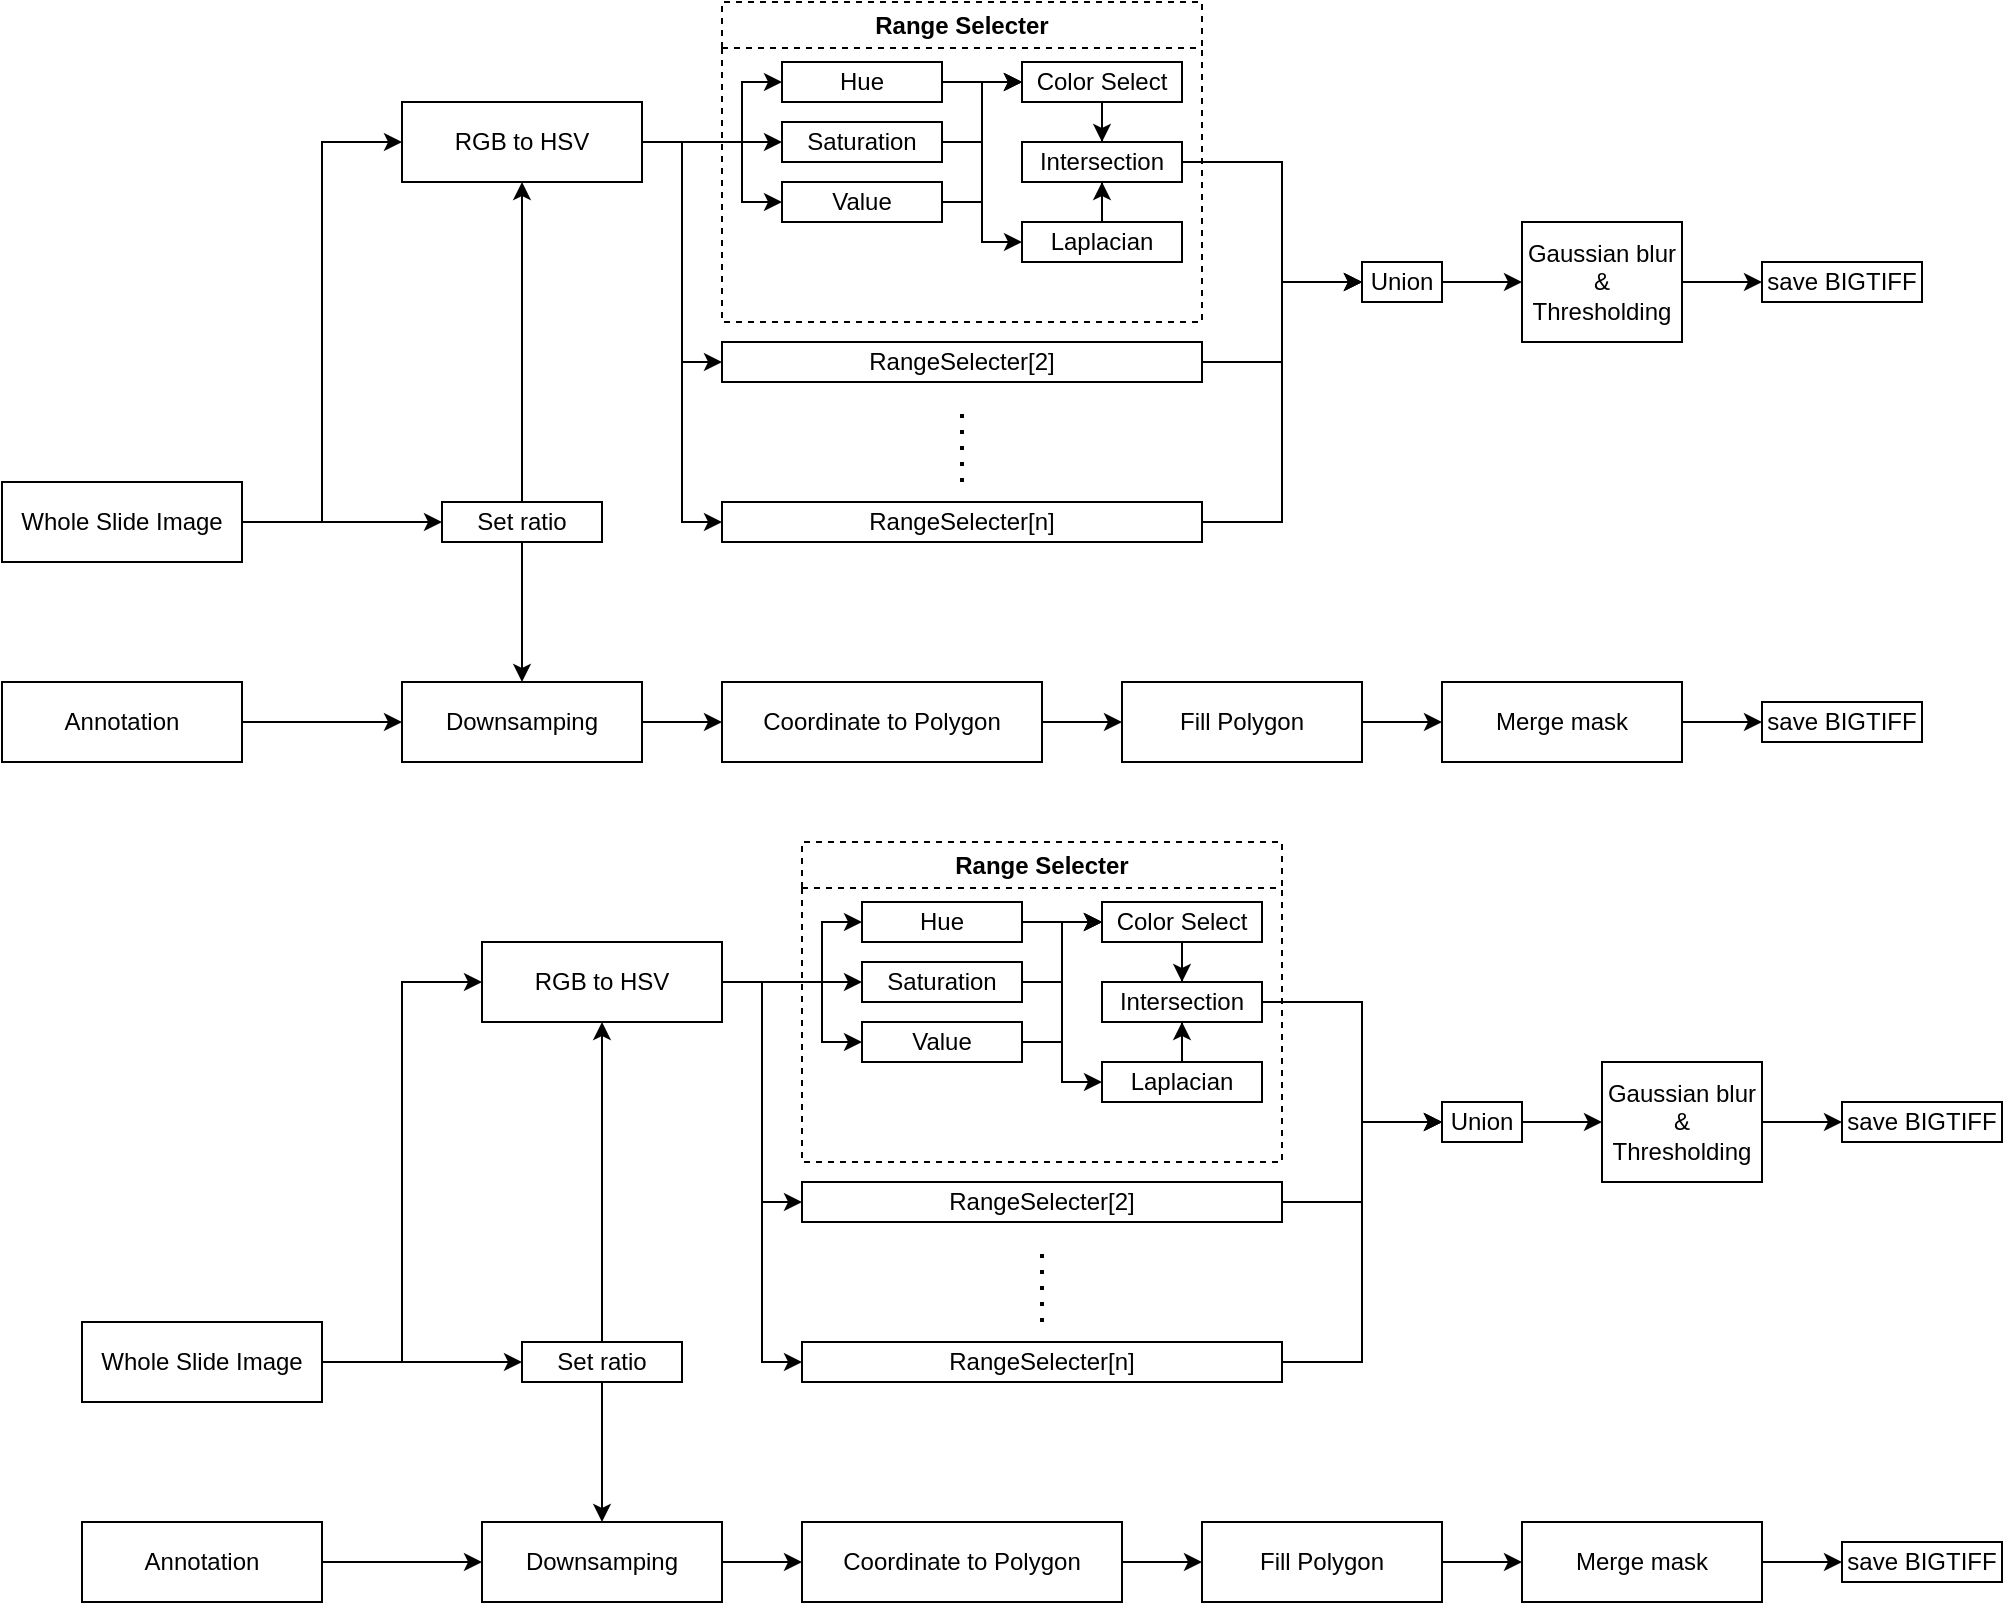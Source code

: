 <mxfile version="20.8.16" type="device"><diagram name="페이지-1" id="qUL7yQy3c1K6SvfihpiI"><mxGraphModel dx="1434" dy="699" grid="1" gridSize="10" guides="1" tooltips="1" connect="1" arrows="1" fold="1" page="1" pageScale="1" pageWidth="1040" pageHeight="459" math="0" shadow="0"><root><mxCell id="0"/><mxCell id="1" parent="0"/><mxCell id="I6AebHs0c2UDx6FxfoX2-47" style="edgeStyle=orthogonalEdgeStyle;rounded=0;orthogonalLoop=1;jettySize=auto;html=1;entryX=0;entryY=0.5;entryDx=0;entryDy=0;" edge="1" parent="1" source="I6AebHs0c2UDx6FxfoX2-1" target="I6AebHs0c2UDx6FxfoX2-3"><mxGeometry relative="1" as="geometry"/></mxCell><mxCell id="I6AebHs0c2UDx6FxfoX2-61" style="edgeStyle=orthogonalEdgeStyle;rounded=0;orthogonalLoop=1;jettySize=auto;html=1;entryX=0;entryY=0.5;entryDx=0;entryDy=0;" edge="1" parent="1" source="I6AebHs0c2UDx6FxfoX2-1" target="I6AebHs0c2UDx6FxfoX2-60"><mxGeometry relative="1" as="geometry"/></mxCell><mxCell id="I6AebHs0c2UDx6FxfoX2-1" value="Whole Slide Image" style="rounded=0;whiteSpace=wrap;html=1;" vertex="1" parent="1"><mxGeometry x="40" y="280" width="120" height="40" as="geometry"/></mxCell><mxCell id="I6AebHs0c2UDx6FxfoX2-28" style="edgeStyle=orthogonalEdgeStyle;rounded=0;orthogonalLoop=1;jettySize=auto;html=1;entryX=0;entryY=0.5;entryDx=0;entryDy=0;" edge="1" parent="1" source="I6AebHs0c2UDx6FxfoX2-3" target="I6AebHs0c2UDx6FxfoX2-26"><mxGeometry relative="1" as="geometry"/></mxCell><mxCell id="I6AebHs0c2UDx6FxfoX2-29" style="edgeStyle=orthogonalEdgeStyle;rounded=0;orthogonalLoop=1;jettySize=auto;html=1;entryX=0;entryY=0.5;entryDx=0;entryDy=0;" edge="1" parent="1" source="I6AebHs0c2UDx6FxfoX2-3" target="I6AebHs0c2UDx6FxfoX2-27"><mxGeometry relative="1" as="geometry"/></mxCell><mxCell id="I6AebHs0c2UDx6FxfoX2-43" style="edgeStyle=orthogonalEdgeStyle;rounded=0;orthogonalLoop=1;jettySize=auto;html=1;entryX=0;entryY=0.5;entryDx=0;entryDy=0;" edge="1" parent="1" source="I6AebHs0c2UDx6FxfoX2-3" target="I6AebHs0c2UDx6FxfoX2-6"><mxGeometry relative="1" as="geometry"/></mxCell><mxCell id="I6AebHs0c2UDx6FxfoX2-44" style="edgeStyle=orthogonalEdgeStyle;rounded=0;orthogonalLoop=1;jettySize=auto;html=1;entryX=0;entryY=0.5;entryDx=0;entryDy=0;" edge="1" parent="1" source="I6AebHs0c2UDx6FxfoX2-3" target="I6AebHs0c2UDx6FxfoX2-5"><mxGeometry relative="1" as="geometry"><Array as="points"><mxPoint x="410" y="110"/><mxPoint x="410" y="80"/></Array></mxGeometry></mxCell><mxCell id="I6AebHs0c2UDx6FxfoX2-45" style="edgeStyle=orthogonalEdgeStyle;rounded=0;orthogonalLoop=1;jettySize=auto;html=1;entryX=0;entryY=0.5;entryDx=0;entryDy=0;" edge="1" parent="1" source="I6AebHs0c2UDx6FxfoX2-3" target="I6AebHs0c2UDx6FxfoX2-7"><mxGeometry relative="1" as="geometry"><Array as="points"><mxPoint x="410" y="110"/><mxPoint x="410" y="140"/></Array></mxGeometry></mxCell><mxCell id="I6AebHs0c2UDx6FxfoX2-3" value="RGB to HSV" style="rounded=0;whiteSpace=wrap;html=1;" vertex="1" parent="1"><mxGeometry x="240" y="90" width="120" height="40" as="geometry"/></mxCell><mxCell id="I6AebHs0c2UDx6FxfoX2-58" style="edgeStyle=orthogonalEdgeStyle;rounded=0;orthogonalLoop=1;jettySize=auto;html=1;entryX=0;entryY=0.5;entryDx=0;entryDy=0;" edge="1" parent="1" source="I6AebHs0c2UDx6FxfoX2-4" target="I6AebHs0c2UDx6FxfoX2-57"><mxGeometry relative="1" as="geometry"/></mxCell><mxCell id="I6AebHs0c2UDx6FxfoX2-4" value="Annotation" style="rounded=0;whiteSpace=wrap;html=1;" vertex="1" parent="1"><mxGeometry x="40" y="380" width="120" height="40" as="geometry"/></mxCell><mxCell id="I6AebHs0c2UDx6FxfoX2-10" value="Range Selecter" style="swimlane;whiteSpace=wrap;html=1;dashed=1;" vertex="1" parent="1"><mxGeometry x="400" y="40" width="240" height="160" as="geometry"/></mxCell><mxCell id="I6AebHs0c2UDx6FxfoX2-9" value="Intersection" style="rounded=0;whiteSpace=wrap;html=1;" vertex="1" parent="I6AebHs0c2UDx6FxfoX2-10"><mxGeometry x="150" y="70" width="80" height="20" as="geometry"/></mxCell><mxCell id="I6AebHs0c2UDx6FxfoX2-15" style="edgeStyle=orthogonalEdgeStyle;rounded=0;orthogonalLoop=1;jettySize=auto;html=1;entryX=0.5;entryY=0;entryDx=0;entryDy=0;" edge="1" parent="I6AebHs0c2UDx6FxfoX2-10" source="I6AebHs0c2UDx6FxfoX2-8" target="I6AebHs0c2UDx6FxfoX2-9"><mxGeometry relative="1" as="geometry"/></mxCell><mxCell id="I6AebHs0c2UDx6FxfoX2-8" value="Color Select" style="rounded=0;whiteSpace=wrap;html=1;" vertex="1" parent="I6AebHs0c2UDx6FxfoX2-10"><mxGeometry x="150" y="30" width="80" height="20" as="geometry"/></mxCell><mxCell id="I6AebHs0c2UDx6FxfoX2-5" value="Hue" style="rounded=0;whiteSpace=wrap;html=1;" vertex="1" parent="I6AebHs0c2UDx6FxfoX2-10"><mxGeometry x="30" y="30" width="80" height="20" as="geometry"/></mxCell><mxCell id="I6AebHs0c2UDx6FxfoX2-32" style="edgeStyle=orthogonalEdgeStyle;rounded=0;orthogonalLoop=1;jettySize=auto;html=1;entryX=0;entryY=0.5;entryDx=0;entryDy=0;" edge="1" parent="I6AebHs0c2UDx6FxfoX2-10" source="I6AebHs0c2UDx6FxfoX2-6" target="I6AebHs0c2UDx6FxfoX2-8"><mxGeometry relative="1" as="geometry"/></mxCell><mxCell id="I6AebHs0c2UDx6FxfoX2-6" value="Saturation" style="rounded=0;whiteSpace=wrap;html=1;" vertex="1" parent="I6AebHs0c2UDx6FxfoX2-10"><mxGeometry x="30" y="60" width="80" height="20" as="geometry"/></mxCell><mxCell id="I6AebHs0c2UDx6FxfoX2-33" style="edgeStyle=orthogonalEdgeStyle;rounded=0;orthogonalLoop=1;jettySize=auto;html=1;entryX=0;entryY=0.5;entryDx=0;entryDy=0;" edge="1" parent="I6AebHs0c2UDx6FxfoX2-10" source="I6AebHs0c2UDx6FxfoX2-7" target="I6AebHs0c2UDx6FxfoX2-8"><mxGeometry relative="1" as="geometry"/></mxCell><mxCell id="I6AebHs0c2UDx6FxfoX2-35" style="edgeStyle=orthogonalEdgeStyle;rounded=0;orthogonalLoop=1;jettySize=auto;html=1;entryX=0;entryY=0.5;entryDx=0;entryDy=0;" edge="1" parent="I6AebHs0c2UDx6FxfoX2-10" source="I6AebHs0c2UDx6FxfoX2-7" target="I6AebHs0c2UDx6FxfoX2-31"><mxGeometry relative="1" as="geometry"/></mxCell><mxCell id="I6AebHs0c2UDx6FxfoX2-7" value="Value" style="rounded=0;whiteSpace=wrap;html=1;" vertex="1" parent="I6AebHs0c2UDx6FxfoX2-10"><mxGeometry x="30" y="90" width="80" height="20" as="geometry"/></mxCell><mxCell id="I6AebHs0c2UDx6FxfoX2-12" style="edgeStyle=orthogonalEdgeStyle;rounded=0;orthogonalLoop=1;jettySize=auto;html=1;entryX=0;entryY=0.5;entryDx=0;entryDy=0;" edge="1" parent="I6AebHs0c2UDx6FxfoX2-10" source="I6AebHs0c2UDx6FxfoX2-5" target="I6AebHs0c2UDx6FxfoX2-8"><mxGeometry relative="1" as="geometry"/></mxCell><mxCell id="I6AebHs0c2UDx6FxfoX2-37" style="edgeStyle=orthogonalEdgeStyle;rounded=0;orthogonalLoop=1;jettySize=auto;html=1;entryX=0.5;entryY=1;entryDx=0;entryDy=0;" edge="1" parent="I6AebHs0c2UDx6FxfoX2-10" source="I6AebHs0c2UDx6FxfoX2-31" target="I6AebHs0c2UDx6FxfoX2-9"><mxGeometry relative="1" as="geometry"/></mxCell><mxCell id="I6AebHs0c2UDx6FxfoX2-31" value="Laplacian" style="rounded=0;whiteSpace=wrap;html=1;" vertex="1" parent="I6AebHs0c2UDx6FxfoX2-10"><mxGeometry x="150" y="110" width="80" height="20" as="geometry"/></mxCell><mxCell id="I6AebHs0c2UDx6FxfoX2-49" style="edgeStyle=orthogonalEdgeStyle;rounded=0;orthogonalLoop=1;jettySize=auto;html=1;entryX=0;entryY=0.5;entryDx=0;entryDy=0;" edge="1" parent="1" source="I6AebHs0c2UDx6FxfoX2-26" target="I6AebHs0c2UDx6FxfoX2-48"><mxGeometry relative="1" as="geometry"/></mxCell><mxCell id="I6AebHs0c2UDx6FxfoX2-26" value="RangeSelecter[2]" style="rounded=0;whiteSpace=wrap;html=1;" vertex="1" parent="1"><mxGeometry x="400" y="210" width="240" height="20" as="geometry"/></mxCell><mxCell id="I6AebHs0c2UDx6FxfoX2-50" style="edgeStyle=orthogonalEdgeStyle;rounded=0;orthogonalLoop=1;jettySize=auto;html=1;entryX=0;entryY=0.5;entryDx=0;entryDy=0;" edge="1" parent="1" source="I6AebHs0c2UDx6FxfoX2-27" target="I6AebHs0c2UDx6FxfoX2-48"><mxGeometry relative="1" as="geometry"/></mxCell><mxCell id="I6AebHs0c2UDx6FxfoX2-27" value="RangeSelecter[n]" style="rounded=0;whiteSpace=wrap;html=1;" vertex="1" parent="1"><mxGeometry x="400" y="290" width="240" height="20" as="geometry"/></mxCell><mxCell id="I6AebHs0c2UDx6FxfoX2-30" value="" style="endArrow=none;dashed=1;html=1;dashPattern=1 3;strokeWidth=2;rounded=0;" edge="1" parent="1"><mxGeometry width="50" height="50" relative="1" as="geometry"><mxPoint x="520" y="280" as="sourcePoint"/><mxPoint x="520" y="240" as="targetPoint"/><Array as="points"/></mxGeometry></mxCell><mxCell id="I6AebHs0c2UDx6FxfoX2-42" style="edgeStyle=orthogonalEdgeStyle;rounded=0;orthogonalLoop=1;jettySize=auto;html=1;entryX=0;entryY=0.5;entryDx=0;entryDy=0;" edge="1" parent="1" source="I6AebHs0c2UDx6FxfoX2-9" target="I6AebHs0c2UDx6FxfoX2-48"><mxGeometry relative="1" as="geometry"><mxPoint x="670" y="120" as="targetPoint"/><Array as="points"><mxPoint x="680" y="120"/><mxPoint x="680" y="180"/></Array></mxGeometry></mxCell><mxCell id="I6AebHs0c2UDx6FxfoX2-53" style="edgeStyle=orthogonalEdgeStyle;rounded=0;orthogonalLoop=1;jettySize=auto;html=1;entryX=0;entryY=0.5;entryDx=0;entryDy=0;" edge="1" parent="1" source="I6AebHs0c2UDx6FxfoX2-48" target="I6AebHs0c2UDx6FxfoX2-51"><mxGeometry relative="1" as="geometry"/></mxCell><mxCell id="I6AebHs0c2UDx6FxfoX2-48" value="Union" style="rounded=0;whiteSpace=wrap;html=1;" vertex="1" parent="1"><mxGeometry x="720" y="170" width="40" height="20" as="geometry"/></mxCell><mxCell id="I6AebHs0c2UDx6FxfoX2-55" style="edgeStyle=orthogonalEdgeStyle;rounded=0;orthogonalLoop=1;jettySize=auto;html=1;entryX=0;entryY=0.5;entryDx=0;entryDy=0;" edge="1" parent="1" source="I6AebHs0c2UDx6FxfoX2-51" target="I6AebHs0c2UDx6FxfoX2-54"><mxGeometry relative="1" as="geometry"/></mxCell><mxCell id="I6AebHs0c2UDx6FxfoX2-51" value="Gaussian blur&lt;br&gt;&amp;amp;&lt;br&gt;Thresholding" style="rounded=0;whiteSpace=wrap;html=1;" vertex="1" parent="1"><mxGeometry x="800" y="150" width="80" height="60" as="geometry"/></mxCell><mxCell id="I6AebHs0c2UDx6FxfoX2-54" value="save BIGTIFF" style="rounded=0;whiteSpace=wrap;html=1;" vertex="1" parent="1"><mxGeometry x="920" y="170" width="80" height="20" as="geometry"/></mxCell><mxCell id="I6AebHs0c2UDx6FxfoX2-74" value="" style="edgeStyle=orthogonalEdgeStyle;rounded=0;orthogonalLoop=1;jettySize=auto;html=1;" edge="1" parent="1" source="I6AebHs0c2UDx6FxfoX2-57" target="I6AebHs0c2UDx6FxfoX2-71"><mxGeometry relative="1" as="geometry"/></mxCell><mxCell id="I6AebHs0c2UDx6FxfoX2-57" value="Downsamping" style="rounded=0;whiteSpace=wrap;html=1;" vertex="1" parent="1"><mxGeometry x="240" y="380" width="120" height="40" as="geometry"/></mxCell><mxCell id="I6AebHs0c2UDx6FxfoX2-62" style="edgeStyle=orthogonalEdgeStyle;rounded=0;orthogonalLoop=1;jettySize=auto;html=1;entryX=0.5;entryY=0;entryDx=0;entryDy=0;" edge="1" parent="1" source="I6AebHs0c2UDx6FxfoX2-60" target="I6AebHs0c2UDx6FxfoX2-57"><mxGeometry relative="1" as="geometry"/></mxCell><mxCell id="I6AebHs0c2UDx6FxfoX2-63" style="edgeStyle=orthogonalEdgeStyle;rounded=0;orthogonalLoop=1;jettySize=auto;html=1;entryX=0.5;entryY=1;entryDx=0;entryDy=0;" edge="1" parent="1" source="I6AebHs0c2UDx6FxfoX2-60" target="I6AebHs0c2UDx6FxfoX2-3"><mxGeometry relative="1" as="geometry"/></mxCell><mxCell id="I6AebHs0c2UDx6FxfoX2-60" value="Set ratio" style="rounded=0;whiteSpace=wrap;html=1;" vertex="1" parent="1"><mxGeometry x="260" y="290" width="80" height="20" as="geometry"/></mxCell><mxCell id="I6AebHs0c2UDx6FxfoX2-64" value="save BIGTIFF" style="rounded=0;whiteSpace=wrap;html=1;" vertex="1" parent="1"><mxGeometry x="920" y="390" width="80" height="20" as="geometry"/></mxCell><mxCell id="I6AebHs0c2UDx6FxfoX2-76" value="" style="edgeStyle=orthogonalEdgeStyle;rounded=0;orthogonalLoop=1;jettySize=auto;html=1;" edge="1" parent="1" source="I6AebHs0c2UDx6FxfoX2-66" target="I6AebHs0c2UDx6FxfoX2-72"><mxGeometry relative="1" as="geometry"/></mxCell><mxCell id="I6AebHs0c2UDx6FxfoX2-66" value="Fill Polygon" style="rounded=0;whiteSpace=wrap;html=1;" vertex="1" parent="1"><mxGeometry x="600" y="380" width="120" height="40" as="geometry"/></mxCell><mxCell id="I6AebHs0c2UDx6FxfoX2-75" value="" style="edgeStyle=orthogonalEdgeStyle;rounded=0;orthogonalLoop=1;jettySize=auto;html=1;" edge="1" parent="1" source="I6AebHs0c2UDx6FxfoX2-71" target="I6AebHs0c2UDx6FxfoX2-66"><mxGeometry relative="1" as="geometry"/></mxCell><mxCell id="I6AebHs0c2UDx6FxfoX2-71" value="Coordinate to Polygon" style="rounded=0;whiteSpace=wrap;html=1;" vertex="1" parent="1"><mxGeometry x="400" y="380" width="160" height="40" as="geometry"/></mxCell><mxCell id="I6AebHs0c2UDx6FxfoX2-78" value="" style="edgeStyle=orthogonalEdgeStyle;rounded=0;orthogonalLoop=1;jettySize=auto;html=1;" edge="1" parent="1" source="I6AebHs0c2UDx6FxfoX2-72" target="I6AebHs0c2UDx6FxfoX2-64"><mxGeometry relative="1" as="geometry"/></mxCell><mxCell id="I6AebHs0c2UDx6FxfoX2-72" value="Merge mask" style="rounded=0;whiteSpace=wrap;html=1;" vertex="1" parent="1"><mxGeometry x="760" y="380" width="120" height="40" as="geometry"/></mxCell><mxCell id="I6AebHs0c2UDx6FxfoX2-79" style="edgeStyle=orthogonalEdgeStyle;rounded=0;orthogonalLoop=1;jettySize=auto;html=1;entryX=0;entryY=0.5;entryDx=0;entryDy=0;" edge="1" parent="1" source="I6AebHs0c2UDx6FxfoX2-81" target="I6AebHs0c2UDx6FxfoX2-87"><mxGeometry relative="1" as="geometry"/></mxCell><mxCell id="I6AebHs0c2UDx6FxfoX2-80" style="edgeStyle=orthogonalEdgeStyle;rounded=0;orthogonalLoop=1;jettySize=auto;html=1;entryX=0;entryY=0.5;entryDx=0;entryDy=0;" edge="1" parent="1" source="I6AebHs0c2UDx6FxfoX2-81" target="I6AebHs0c2UDx6FxfoX2-118"><mxGeometry relative="1" as="geometry"/></mxCell><mxCell id="I6AebHs0c2UDx6FxfoX2-81" value="Whole Slide Image" style="rounded=0;whiteSpace=wrap;html=1;" vertex="1" parent="1"><mxGeometry x="80" y="700" width="120" height="40" as="geometry"/></mxCell><mxCell id="I6AebHs0c2UDx6FxfoX2-82" style="edgeStyle=orthogonalEdgeStyle;rounded=0;orthogonalLoop=1;jettySize=auto;html=1;entryX=0;entryY=0.5;entryDx=0;entryDy=0;" edge="1" parent="1" source="I6AebHs0c2UDx6FxfoX2-87" target="I6AebHs0c2UDx6FxfoX2-104"><mxGeometry relative="1" as="geometry"/></mxCell><mxCell id="I6AebHs0c2UDx6FxfoX2-83" style="edgeStyle=orthogonalEdgeStyle;rounded=0;orthogonalLoop=1;jettySize=auto;html=1;entryX=0;entryY=0.5;entryDx=0;entryDy=0;" edge="1" parent="1" source="I6AebHs0c2UDx6FxfoX2-87" target="I6AebHs0c2UDx6FxfoX2-106"><mxGeometry relative="1" as="geometry"/></mxCell><mxCell id="I6AebHs0c2UDx6FxfoX2-84" style="edgeStyle=orthogonalEdgeStyle;rounded=0;orthogonalLoop=1;jettySize=auto;html=1;entryX=0;entryY=0.5;entryDx=0;entryDy=0;" edge="1" parent="1" source="I6AebHs0c2UDx6FxfoX2-87" target="I6AebHs0c2UDx6FxfoX2-96"><mxGeometry relative="1" as="geometry"/></mxCell><mxCell id="I6AebHs0c2UDx6FxfoX2-85" style="edgeStyle=orthogonalEdgeStyle;rounded=0;orthogonalLoop=1;jettySize=auto;html=1;entryX=0;entryY=0.5;entryDx=0;entryDy=0;" edge="1" parent="1" source="I6AebHs0c2UDx6FxfoX2-87" target="I6AebHs0c2UDx6FxfoX2-94"><mxGeometry relative="1" as="geometry"><Array as="points"><mxPoint x="450" y="530"/><mxPoint x="450" y="500"/></Array></mxGeometry></mxCell><mxCell id="I6AebHs0c2UDx6FxfoX2-86" style="edgeStyle=orthogonalEdgeStyle;rounded=0;orthogonalLoop=1;jettySize=auto;html=1;entryX=0;entryY=0.5;entryDx=0;entryDy=0;" edge="1" parent="1" source="I6AebHs0c2UDx6FxfoX2-87" target="I6AebHs0c2UDx6FxfoX2-99"><mxGeometry relative="1" as="geometry"><Array as="points"><mxPoint x="450" y="530"/><mxPoint x="450" y="560"/></Array></mxGeometry></mxCell><mxCell id="I6AebHs0c2UDx6FxfoX2-87" value="RGB to HSV" style="rounded=0;whiteSpace=wrap;html=1;" vertex="1" parent="1"><mxGeometry x="280" y="510" width="120" height="40" as="geometry"/></mxCell><mxCell id="I6AebHs0c2UDx6FxfoX2-88" style="edgeStyle=orthogonalEdgeStyle;rounded=0;orthogonalLoop=1;jettySize=auto;html=1;entryX=0;entryY=0.5;entryDx=0;entryDy=0;" edge="1" parent="1" source="I6AebHs0c2UDx6FxfoX2-89" target="I6AebHs0c2UDx6FxfoX2-115"><mxGeometry relative="1" as="geometry"/></mxCell><mxCell id="I6AebHs0c2UDx6FxfoX2-89" value="Annotation" style="rounded=0;whiteSpace=wrap;html=1;" vertex="1" parent="1"><mxGeometry x="80" y="800" width="120" height="40" as="geometry"/></mxCell><mxCell id="I6AebHs0c2UDx6FxfoX2-90" value="Range Selecter" style="swimlane;whiteSpace=wrap;html=1;dashed=1;" vertex="1" parent="1"><mxGeometry x="440" y="460" width="240" height="160" as="geometry"/></mxCell><mxCell id="I6AebHs0c2UDx6FxfoX2-91" value="Intersection" style="rounded=0;whiteSpace=wrap;html=1;" vertex="1" parent="I6AebHs0c2UDx6FxfoX2-90"><mxGeometry x="150" y="70" width="80" height="20" as="geometry"/></mxCell><mxCell id="I6AebHs0c2UDx6FxfoX2-92" style="edgeStyle=orthogonalEdgeStyle;rounded=0;orthogonalLoop=1;jettySize=auto;html=1;entryX=0.5;entryY=0;entryDx=0;entryDy=0;" edge="1" parent="I6AebHs0c2UDx6FxfoX2-90" source="I6AebHs0c2UDx6FxfoX2-93" target="I6AebHs0c2UDx6FxfoX2-91"><mxGeometry relative="1" as="geometry"/></mxCell><mxCell id="I6AebHs0c2UDx6FxfoX2-93" value="Color Select" style="rounded=0;whiteSpace=wrap;html=1;" vertex="1" parent="I6AebHs0c2UDx6FxfoX2-90"><mxGeometry x="150" y="30" width="80" height="20" as="geometry"/></mxCell><mxCell id="I6AebHs0c2UDx6FxfoX2-94" value="Hue" style="rounded=0;whiteSpace=wrap;html=1;" vertex="1" parent="I6AebHs0c2UDx6FxfoX2-90"><mxGeometry x="30" y="30" width="80" height="20" as="geometry"/></mxCell><mxCell id="I6AebHs0c2UDx6FxfoX2-95" style="edgeStyle=orthogonalEdgeStyle;rounded=0;orthogonalLoop=1;jettySize=auto;html=1;entryX=0;entryY=0.5;entryDx=0;entryDy=0;" edge="1" parent="I6AebHs0c2UDx6FxfoX2-90" source="I6AebHs0c2UDx6FxfoX2-96" target="I6AebHs0c2UDx6FxfoX2-93"><mxGeometry relative="1" as="geometry"/></mxCell><mxCell id="I6AebHs0c2UDx6FxfoX2-96" value="Saturation" style="rounded=0;whiteSpace=wrap;html=1;" vertex="1" parent="I6AebHs0c2UDx6FxfoX2-90"><mxGeometry x="30" y="60" width="80" height="20" as="geometry"/></mxCell><mxCell id="I6AebHs0c2UDx6FxfoX2-97" style="edgeStyle=orthogonalEdgeStyle;rounded=0;orthogonalLoop=1;jettySize=auto;html=1;entryX=0;entryY=0.5;entryDx=0;entryDy=0;" edge="1" parent="I6AebHs0c2UDx6FxfoX2-90" source="I6AebHs0c2UDx6FxfoX2-99" target="I6AebHs0c2UDx6FxfoX2-93"><mxGeometry relative="1" as="geometry"/></mxCell><mxCell id="I6AebHs0c2UDx6FxfoX2-98" style="edgeStyle=orthogonalEdgeStyle;rounded=0;orthogonalLoop=1;jettySize=auto;html=1;entryX=0;entryY=0.5;entryDx=0;entryDy=0;" edge="1" parent="I6AebHs0c2UDx6FxfoX2-90" source="I6AebHs0c2UDx6FxfoX2-99" target="I6AebHs0c2UDx6FxfoX2-102"><mxGeometry relative="1" as="geometry"/></mxCell><mxCell id="I6AebHs0c2UDx6FxfoX2-99" value="Value" style="rounded=0;whiteSpace=wrap;html=1;" vertex="1" parent="I6AebHs0c2UDx6FxfoX2-90"><mxGeometry x="30" y="90" width="80" height="20" as="geometry"/></mxCell><mxCell id="I6AebHs0c2UDx6FxfoX2-100" style="edgeStyle=orthogonalEdgeStyle;rounded=0;orthogonalLoop=1;jettySize=auto;html=1;entryX=0;entryY=0.5;entryDx=0;entryDy=0;" edge="1" parent="I6AebHs0c2UDx6FxfoX2-90" source="I6AebHs0c2UDx6FxfoX2-94" target="I6AebHs0c2UDx6FxfoX2-93"><mxGeometry relative="1" as="geometry"/></mxCell><mxCell id="I6AebHs0c2UDx6FxfoX2-101" style="edgeStyle=orthogonalEdgeStyle;rounded=0;orthogonalLoop=1;jettySize=auto;html=1;entryX=0.5;entryY=1;entryDx=0;entryDy=0;" edge="1" parent="I6AebHs0c2UDx6FxfoX2-90" source="I6AebHs0c2UDx6FxfoX2-102" target="I6AebHs0c2UDx6FxfoX2-91"><mxGeometry relative="1" as="geometry"/></mxCell><mxCell id="I6AebHs0c2UDx6FxfoX2-102" value="Laplacian" style="rounded=0;whiteSpace=wrap;html=1;" vertex="1" parent="I6AebHs0c2UDx6FxfoX2-90"><mxGeometry x="150" y="110" width="80" height="20" as="geometry"/></mxCell><mxCell id="I6AebHs0c2UDx6FxfoX2-103" style="edgeStyle=orthogonalEdgeStyle;rounded=0;orthogonalLoop=1;jettySize=auto;html=1;entryX=0;entryY=0.5;entryDx=0;entryDy=0;" edge="1" parent="1" source="I6AebHs0c2UDx6FxfoX2-104" target="I6AebHs0c2UDx6FxfoX2-110"><mxGeometry relative="1" as="geometry"/></mxCell><mxCell id="I6AebHs0c2UDx6FxfoX2-104" value="RangeSelecter[2]" style="rounded=0;whiteSpace=wrap;html=1;" vertex="1" parent="1"><mxGeometry x="440" y="630" width="240" height="20" as="geometry"/></mxCell><mxCell id="I6AebHs0c2UDx6FxfoX2-105" style="edgeStyle=orthogonalEdgeStyle;rounded=0;orthogonalLoop=1;jettySize=auto;html=1;entryX=0;entryY=0.5;entryDx=0;entryDy=0;" edge="1" parent="1" source="I6AebHs0c2UDx6FxfoX2-106" target="I6AebHs0c2UDx6FxfoX2-110"><mxGeometry relative="1" as="geometry"/></mxCell><mxCell id="I6AebHs0c2UDx6FxfoX2-106" value="RangeSelecter[n]" style="rounded=0;whiteSpace=wrap;html=1;" vertex="1" parent="1"><mxGeometry x="440" y="710" width="240" height="20" as="geometry"/></mxCell><mxCell id="I6AebHs0c2UDx6FxfoX2-107" value="" style="endArrow=none;dashed=1;html=1;dashPattern=1 3;strokeWidth=2;rounded=0;" edge="1" parent="1"><mxGeometry width="50" height="50" relative="1" as="geometry"><mxPoint x="560" y="700" as="sourcePoint"/><mxPoint x="560" y="660" as="targetPoint"/><Array as="points"/></mxGeometry></mxCell><mxCell id="I6AebHs0c2UDx6FxfoX2-108" style="edgeStyle=orthogonalEdgeStyle;rounded=0;orthogonalLoop=1;jettySize=auto;html=1;entryX=0;entryY=0.5;entryDx=0;entryDy=0;" edge="1" parent="1" source="I6AebHs0c2UDx6FxfoX2-91" target="I6AebHs0c2UDx6FxfoX2-110"><mxGeometry relative="1" as="geometry"><mxPoint x="710" y="540" as="targetPoint"/><Array as="points"><mxPoint x="720" y="540"/><mxPoint x="720" y="600"/></Array></mxGeometry></mxCell><mxCell id="I6AebHs0c2UDx6FxfoX2-109" style="edgeStyle=orthogonalEdgeStyle;rounded=0;orthogonalLoop=1;jettySize=auto;html=1;entryX=0;entryY=0.5;entryDx=0;entryDy=0;" edge="1" parent="1" source="I6AebHs0c2UDx6FxfoX2-110" target="I6AebHs0c2UDx6FxfoX2-112"><mxGeometry relative="1" as="geometry"/></mxCell><mxCell id="I6AebHs0c2UDx6FxfoX2-110" value="Union" style="rounded=0;whiteSpace=wrap;html=1;" vertex="1" parent="1"><mxGeometry x="760" y="590" width="40" height="20" as="geometry"/></mxCell><mxCell id="I6AebHs0c2UDx6FxfoX2-111" style="edgeStyle=orthogonalEdgeStyle;rounded=0;orthogonalLoop=1;jettySize=auto;html=1;entryX=0;entryY=0.5;entryDx=0;entryDy=0;" edge="1" parent="1" source="I6AebHs0c2UDx6FxfoX2-112" target="I6AebHs0c2UDx6FxfoX2-113"><mxGeometry relative="1" as="geometry"/></mxCell><mxCell id="I6AebHs0c2UDx6FxfoX2-112" value="Gaussian blur&lt;br&gt;&amp;amp;&lt;br&gt;Thresholding" style="rounded=0;whiteSpace=wrap;html=1;" vertex="1" parent="1"><mxGeometry x="840" y="570" width="80" height="60" as="geometry"/></mxCell><mxCell id="I6AebHs0c2UDx6FxfoX2-113" value="save BIGTIFF" style="rounded=0;whiteSpace=wrap;html=1;" vertex="1" parent="1"><mxGeometry x="960" y="590" width="80" height="20" as="geometry"/></mxCell><mxCell id="I6AebHs0c2UDx6FxfoX2-114" value="" style="edgeStyle=orthogonalEdgeStyle;rounded=0;orthogonalLoop=1;jettySize=auto;html=1;" edge="1" parent="1" source="I6AebHs0c2UDx6FxfoX2-115" target="I6AebHs0c2UDx6FxfoX2-123"><mxGeometry relative="1" as="geometry"/></mxCell><mxCell id="I6AebHs0c2UDx6FxfoX2-115" value="Downsamping" style="rounded=0;whiteSpace=wrap;html=1;" vertex="1" parent="1"><mxGeometry x="280" y="800" width="120" height="40" as="geometry"/></mxCell><mxCell id="I6AebHs0c2UDx6FxfoX2-116" style="edgeStyle=orthogonalEdgeStyle;rounded=0;orthogonalLoop=1;jettySize=auto;html=1;entryX=0.5;entryY=0;entryDx=0;entryDy=0;" edge="1" parent="1" source="I6AebHs0c2UDx6FxfoX2-118" target="I6AebHs0c2UDx6FxfoX2-115"><mxGeometry relative="1" as="geometry"/></mxCell><mxCell id="I6AebHs0c2UDx6FxfoX2-117" style="edgeStyle=orthogonalEdgeStyle;rounded=0;orthogonalLoop=1;jettySize=auto;html=1;entryX=0.5;entryY=1;entryDx=0;entryDy=0;" edge="1" parent="1" source="I6AebHs0c2UDx6FxfoX2-118" target="I6AebHs0c2UDx6FxfoX2-87"><mxGeometry relative="1" as="geometry"/></mxCell><mxCell id="I6AebHs0c2UDx6FxfoX2-118" value="Set ratio" style="rounded=0;whiteSpace=wrap;html=1;" vertex="1" parent="1"><mxGeometry x="300" y="710" width="80" height="20" as="geometry"/></mxCell><mxCell id="I6AebHs0c2UDx6FxfoX2-119" value="save BIGTIFF" style="rounded=0;whiteSpace=wrap;html=1;" vertex="1" parent="1"><mxGeometry x="960" y="810" width="80" height="20" as="geometry"/></mxCell><mxCell id="I6AebHs0c2UDx6FxfoX2-120" value="" style="edgeStyle=orthogonalEdgeStyle;rounded=0;orthogonalLoop=1;jettySize=auto;html=1;" edge="1" parent="1" source="I6AebHs0c2UDx6FxfoX2-121" target="I6AebHs0c2UDx6FxfoX2-125"><mxGeometry relative="1" as="geometry"/></mxCell><mxCell id="I6AebHs0c2UDx6FxfoX2-121" value="Fill Polygon" style="rounded=0;whiteSpace=wrap;html=1;" vertex="1" parent="1"><mxGeometry x="640" y="800" width="120" height="40" as="geometry"/></mxCell><mxCell id="I6AebHs0c2UDx6FxfoX2-122" value="" style="edgeStyle=orthogonalEdgeStyle;rounded=0;orthogonalLoop=1;jettySize=auto;html=1;" edge="1" parent="1" source="I6AebHs0c2UDx6FxfoX2-123" target="I6AebHs0c2UDx6FxfoX2-121"><mxGeometry relative="1" as="geometry"/></mxCell><mxCell id="I6AebHs0c2UDx6FxfoX2-123" value="Coordinate to Polygon" style="rounded=0;whiteSpace=wrap;html=1;" vertex="1" parent="1"><mxGeometry x="440" y="800" width="160" height="40" as="geometry"/></mxCell><mxCell id="I6AebHs0c2UDx6FxfoX2-124" value="" style="edgeStyle=orthogonalEdgeStyle;rounded=0;orthogonalLoop=1;jettySize=auto;html=1;" edge="1" parent="1" source="I6AebHs0c2UDx6FxfoX2-125" target="I6AebHs0c2UDx6FxfoX2-119"><mxGeometry relative="1" as="geometry"/></mxCell><mxCell id="I6AebHs0c2UDx6FxfoX2-125" value="Merge mask" style="rounded=0;whiteSpace=wrap;html=1;" vertex="1" parent="1"><mxGeometry x="800" y="800" width="120" height="40" as="geometry"/></mxCell></root></mxGraphModel></diagram></mxfile>